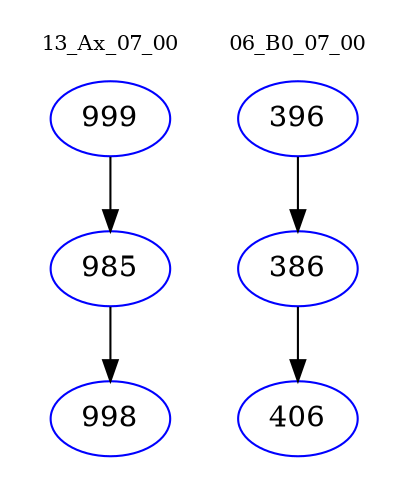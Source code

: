 digraph{
subgraph cluster_0 {
color = white
label = "13_Ax_07_00";
fontsize=10;
T0_999 [label="999", color="blue"]
T0_999 -> T0_985 [color="black"]
T0_985 [label="985", color="blue"]
T0_985 -> T0_998 [color="black"]
T0_998 [label="998", color="blue"]
}
subgraph cluster_1 {
color = white
label = "06_B0_07_00";
fontsize=10;
T1_396 [label="396", color="blue"]
T1_396 -> T1_386 [color="black"]
T1_386 [label="386", color="blue"]
T1_386 -> T1_406 [color="black"]
T1_406 [label="406", color="blue"]
}
}
